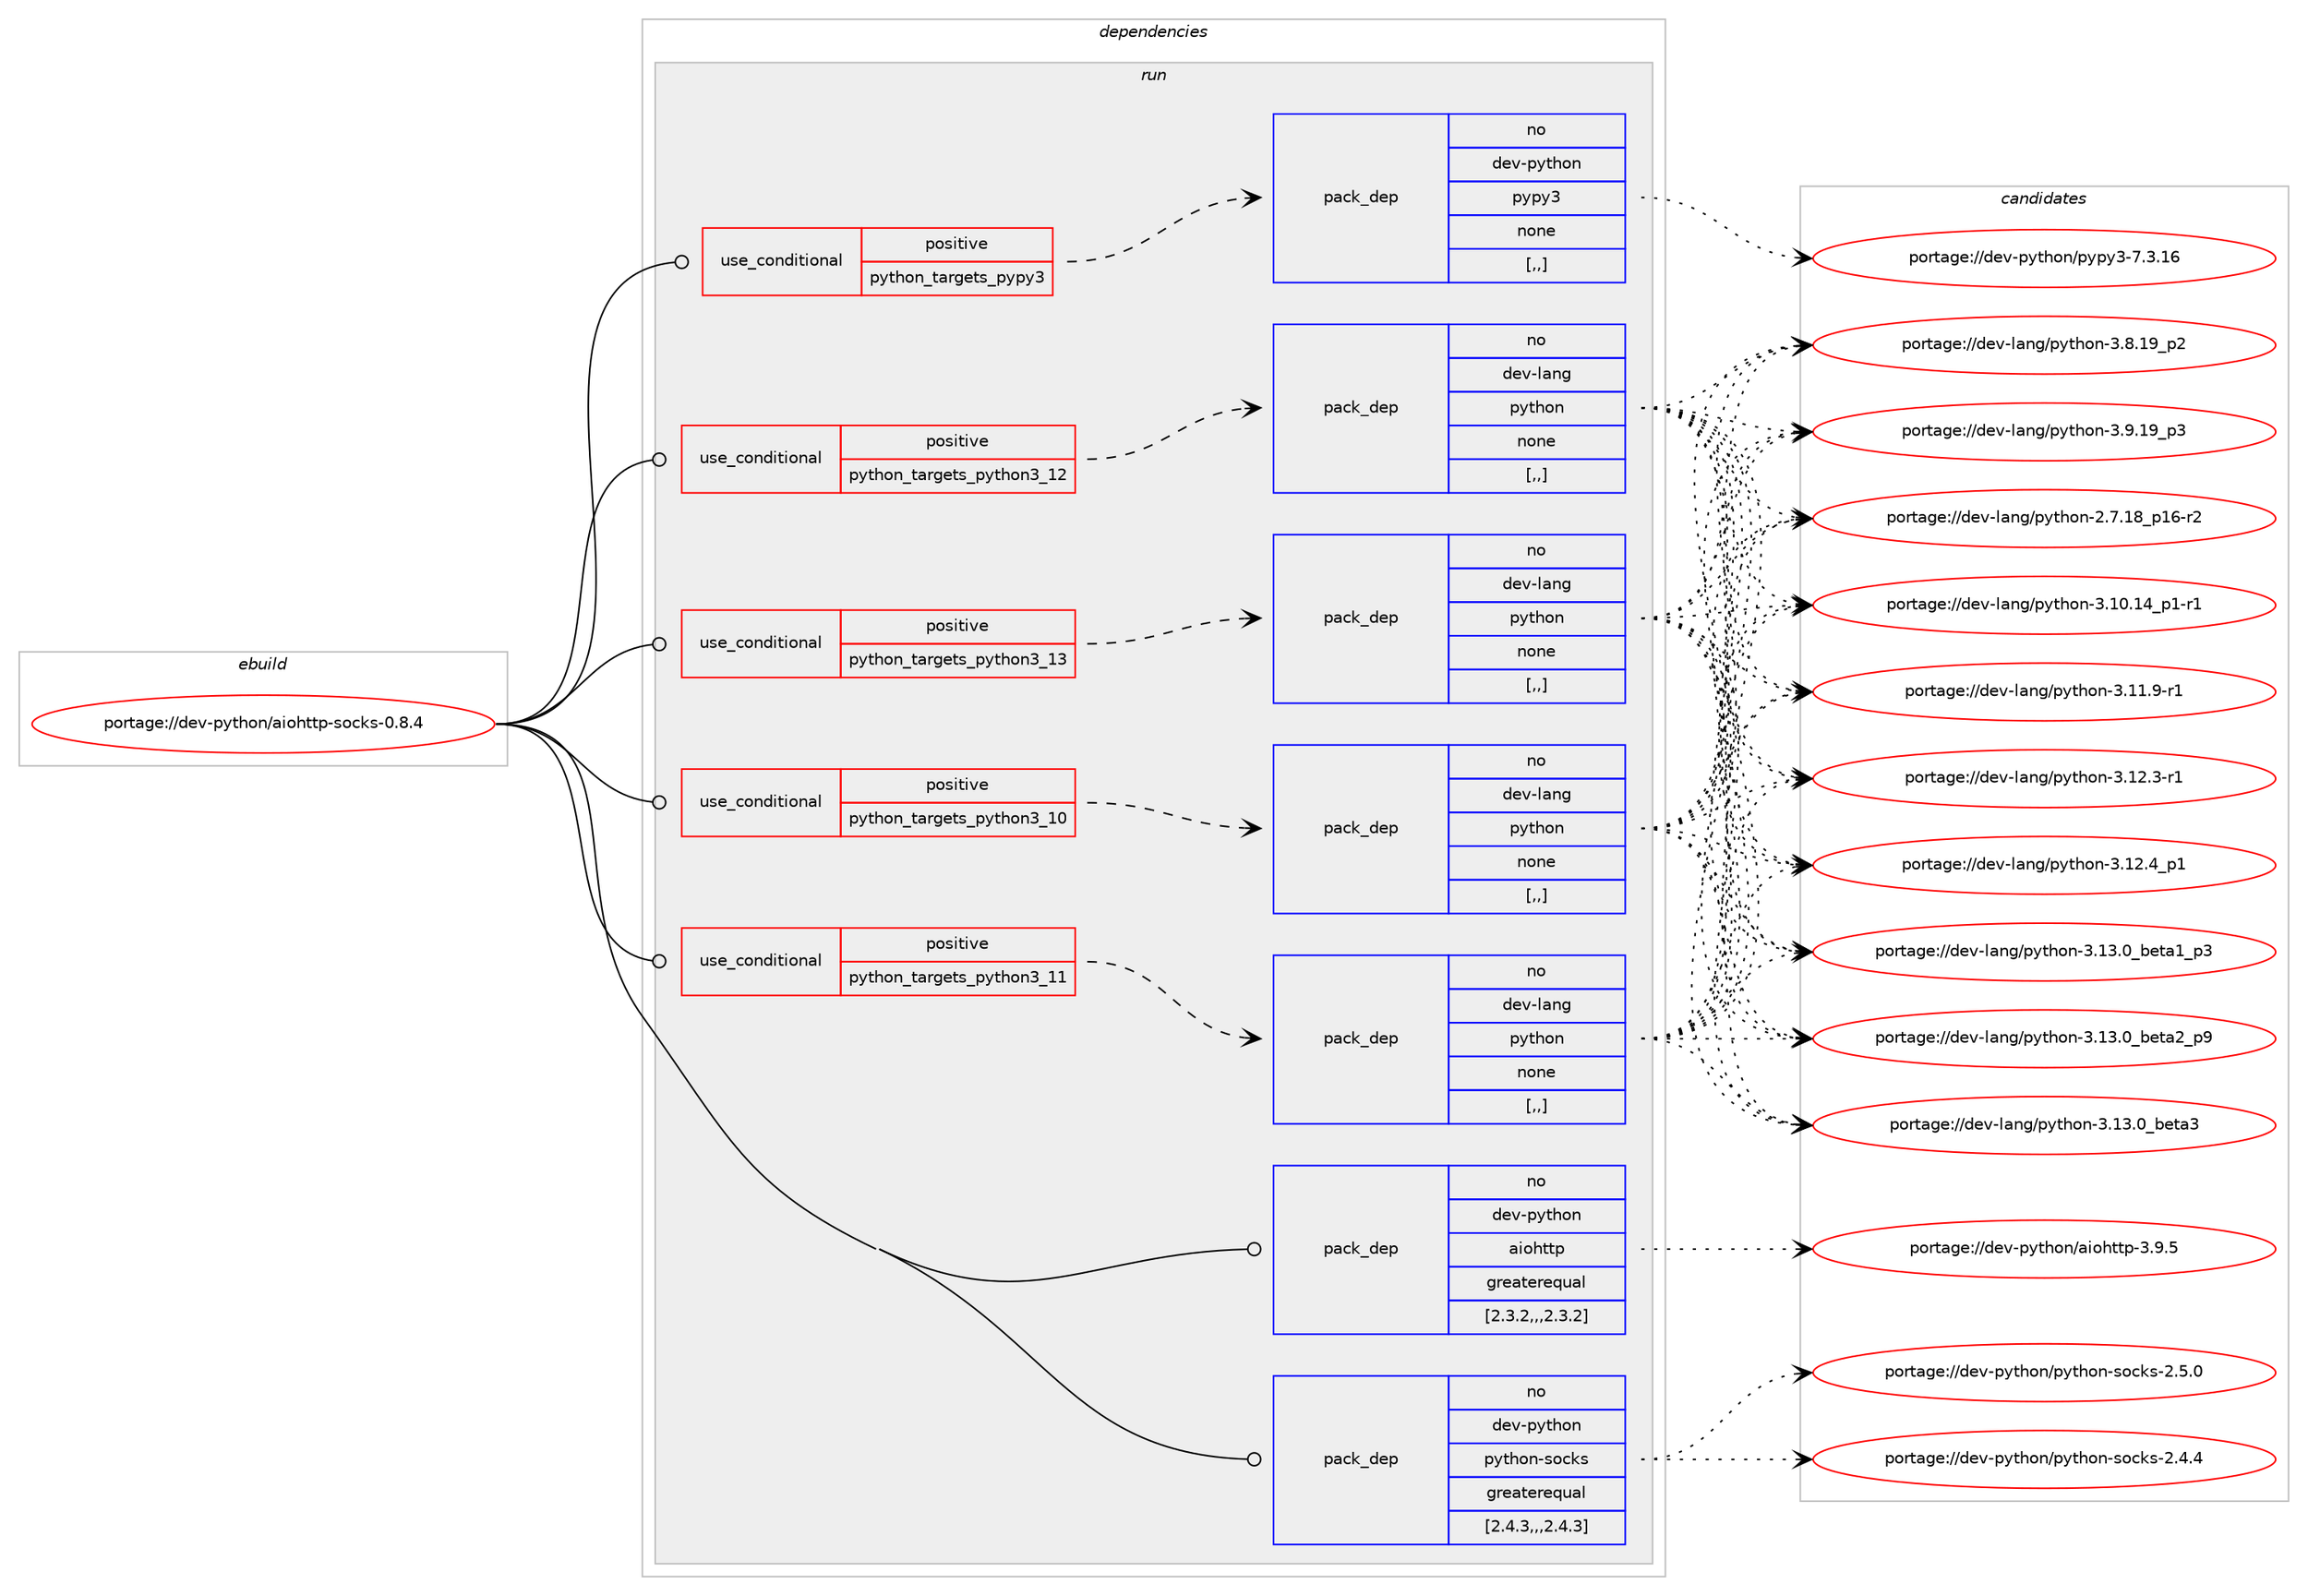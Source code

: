 digraph prolog {

# *************
# Graph options
# *************

newrank=true;
concentrate=true;
compound=true;
graph [rankdir=LR,fontname=Helvetica,fontsize=10,ranksep=1.5];#, ranksep=2.5, nodesep=0.2];
edge  [arrowhead=vee];
node  [fontname=Helvetica,fontsize=10];

# **********
# The ebuild
# **********

subgraph cluster_leftcol {
color=gray;
rank=same;
label=<<i>ebuild</i>>;
id [label="portage://dev-python/aiohttp-socks-0.8.4", color=red, width=4, href="../dev-python/aiohttp-socks-0.8.4.svg"];
}

# ****************
# The dependencies
# ****************

subgraph cluster_midcol {
color=gray;
label=<<i>dependencies</i>>;
subgraph cluster_compile {
fillcolor="#eeeeee";
style=filled;
label=<<i>compile</i>>;
}
subgraph cluster_compileandrun {
fillcolor="#eeeeee";
style=filled;
label=<<i>compile and run</i>>;
}
subgraph cluster_run {
fillcolor="#eeeeee";
style=filled;
label=<<i>run</i>>;
subgraph cond29926 {
dependency138406 [label=<<TABLE BORDER="0" CELLBORDER="1" CELLSPACING="0" CELLPADDING="4"><TR><TD ROWSPAN="3" CELLPADDING="10">use_conditional</TD></TR><TR><TD>positive</TD></TR><TR><TD>python_targets_pypy3</TD></TR></TABLE>>, shape=none, color=red];
subgraph pack107271 {
dependency138407 [label=<<TABLE BORDER="0" CELLBORDER="1" CELLSPACING="0" CELLPADDING="4" WIDTH="220"><TR><TD ROWSPAN="6" CELLPADDING="30">pack_dep</TD></TR><TR><TD WIDTH="110">no</TD></TR><TR><TD>dev-python</TD></TR><TR><TD>pypy3</TD></TR><TR><TD>none</TD></TR><TR><TD>[,,]</TD></TR></TABLE>>, shape=none, color=blue];
}
dependency138406:e -> dependency138407:w [weight=20,style="dashed",arrowhead="vee"];
}
id:e -> dependency138406:w [weight=20,style="solid",arrowhead="odot"];
subgraph cond29927 {
dependency138408 [label=<<TABLE BORDER="0" CELLBORDER="1" CELLSPACING="0" CELLPADDING="4"><TR><TD ROWSPAN="3" CELLPADDING="10">use_conditional</TD></TR><TR><TD>positive</TD></TR><TR><TD>python_targets_python3_10</TD></TR></TABLE>>, shape=none, color=red];
subgraph pack107272 {
dependency138409 [label=<<TABLE BORDER="0" CELLBORDER="1" CELLSPACING="0" CELLPADDING="4" WIDTH="220"><TR><TD ROWSPAN="6" CELLPADDING="30">pack_dep</TD></TR><TR><TD WIDTH="110">no</TD></TR><TR><TD>dev-lang</TD></TR><TR><TD>python</TD></TR><TR><TD>none</TD></TR><TR><TD>[,,]</TD></TR></TABLE>>, shape=none, color=blue];
}
dependency138408:e -> dependency138409:w [weight=20,style="dashed",arrowhead="vee"];
}
id:e -> dependency138408:w [weight=20,style="solid",arrowhead="odot"];
subgraph cond29928 {
dependency138410 [label=<<TABLE BORDER="0" CELLBORDER="1" CELLSPACING="0" CELLPADDING="4"><TR><TD ROWSPAN="3" CELLPADDING="10">use_conditional</TD></TR><TR><TD>positive</TD></TR><TR><TD>python_targets_python3_11</TD></TR></TABLE>>, shape=none, color=red];
subgraph pack107273 {
dependency138411 [label=<<TABLE BORDER="0" CELLBORDER="1" CELLSPACING="0" CELLPADDING="4" WIDTH="220"><TR><TD ROWSPAN="6" CELLPADDING="30">pack_dep</TD></TR><TR><TD WIDTH="110">no</TD></TR><TR><TD>dev-lang</TD></TR><TR><TD>python</TD></TR><TR><TD>none</TD></TR><TR><TD>[,,]</TD></TR></TABLE>>, shape=none, color=blue];
}
dependency138410:e -> dependency138411:w [weight=20,style="dashed",arrowhead="vee"];
}
id:e -> dependency138410:w [weight=20,style="solid",arrowhead="odot"];
subgraph cond29929 {
dependency138412 [label=<<TABLE BORDER="0" CELLBORDER="1" CELLSPACING="0" CELLPADDING="4"><TR><TD ROWSPAN="3" CELLPADDING="10">use_conditional</TD></TR><TR><TD>positive</TD></TR><TR><TD>python_targets_python3_12</TD></TR></TABLE>>, shape=none, color=red];
subgraph pack107274 {
dependency138413 [label=<<TABLE BORDER="0" CELLBORDER="1" CELLSPACING="0" CELLPADDING="4" WIDTH="220"><TR><TD ROWSPAN="6" CELLPADDING="30">pack_dep</TD></TR><TR><TD WIDTH="110">no</TD></TR><TR><TD>dev-lang</TD></TR><TR><TD>python</TD></TR><TR><TD>none</TD></TR><TR><TD>[,,]</TD></TR></TABLE>>, shape=none, color=blue];
}
dependency138412:e -> dependency138413:w [weight=20,style="dashed",arrowhead="vee"];
}
id:e -> dependency138412:w [weight=20,style="solid",arrowhead="odot"];
subgraph cond29930 {
dependency138414 [label=<<TABLE BORDER="0" CELLBORDER="1" CELLSPACING="0" CELLPADDING="4"><TR><TD ROWSPAN="3" CELLPADDING="10">use_conditional</TD></TR><TR><TD>positive</TD></TR><TR><TD>python_targets_python3_13</TD></TR></TABLE>>, shape=none, color=red];
subgraph pack107275 {
dependency138415 [label=<<TABLE BORDER="0" CELLBORDER="1" CELLSPACING="0" CELLPADDING="4" WIDTH="220"><TR><TD ROWSPAN="6" CELLPADDING="30">pack_dep</TD></TR><TR><TD WIDTH="110">no</TD></TR><TR><TD>dev-lang</TD></TR><TR><TD>python</TD></TR><TR><TD>none</TD></TR><TR><TD>[,,]</TD></TR></TABLE>>, shape=none, color=blue];
}
dependency138414:e -> dependency138415:w [weight=20,style="dashed",arrowhead="vee"];
}
id:e -> dependency138414:w [weight=20,style="solid",arrowhead="odot"];
subgraph pack107276 {
dependency138416 [label=<<TABLE BORDER="0" CELLBORDER="1" CELLSPACING="0" CELLPADDING="4" WIDTH="220"><TR><TD ROWSPAN="6" CELLPADDING="30">pack_dep</TD></TR><TR><TD WIDTH="110">no</TD></TR><TR><TD>dev-python</TD></TR><TR><TD>aiohttp</TD></TR><TR><TD>greaterequal</TD></TR><TR><TD>[2.3.2,,,2.3.2]</TD></TR></TABLE>>, shape=none, color=blue];
}
id:e -> dependency138416:w [weight=20,style="solid",arrowhead="odot"];
subgraph pack107277 {
dependency138417 [label=<<TABLE BORDER="0" CELLBORDER="1" CELLSPACING="0" CELLPADDING="4" WIDTH="220"><TR><TD ROWSPAN="6" CELLPADDING="30">pack_dep</TD></TR><TR><TD WIDTH="110">no</TD></TR><TR><TD>dev-python</TD></TR><TR><TD>python-socks</TD></TR><TR><TD>greaterequal</TD></TR><TR><TD>[2.4.3,,,2.4.3]</TD></TR></TABLE>>, shape=none, color=blue];
}
id:e -> dependency138417:w [weight=20,style="solid",arrowhead="odot"];
}
}

# **************
# The candidates
# **************

subgraph cluster_choices {
rank=same;
color=gray;
label=<<i>candidates</i>>;

subgraph choice107271 {
color=black;
nodesep=1;
choice10010111845112121116104111110471121211121215145554651464954 [label="portage://dev-python/pypy3-7.3.16", color=red, width=4,href="../dev-python/pypy3-7.3.16.svg"];
dependency138407:e -> choice10010111845112121116104111110471121211121215145554651464954:w [style=dotted,weight="100"];
}
subgraph choice107272 {
color=black;
nodesep=1;
choice100101118451089711010347112121116104111110455046554649569511249544511450 [label="portage://dev-lang/python-2.7.18_p16-r2", color=red, width=4,href="../dev-lang/python-2.7.18_p16-r2.svg"];
choice100101118451089711010347112121116104111110455146494846495295112494511449 [label="portage://dev-lang/python-3.10.14_p1-r1", color=red, width=4,href="../dev-lang/python-3.10.14_p1-r1.svg"];
choice100101118451089711010347112121116104111110455146494946574511449 [label="portage://dev-lang/python-3.11.9-r1", color=red, width=4,href="../dev-lang/python-3.11.9-r1.svg"];
choice100101118451089711010347112121116104111110455146495046514511449 [label="portage://dev-lang/python-3.12.3-r1", color=red, width=4,href="../dev-lang/python-3.12.3-r1.svg"];
choice100101118451089711010347112121116104111110455146495046529511249 [label="portage://dev-lang/python-3.12.4_p1", color=red, width=4,href="../dev-lang/python-3.12.4_p1.svg"];
choice10010111845108971101034711212111610411111045514649514648959810111697499511251 [label="portage://dev-lang/python-3.13.0_beta1_p3", color=red, width=4,href="../dev-lang/python-3.13.0_beta1_p3.svg"];
choice10010111845108971101034711212111610411111045514649514648959810111697509511257 [label="portage://dev-lang/python-3.13.0_beta2_p9", color=red, width=4,href="../dev-lang/python-3.13.0_beta2_p9.svg"];
choice1001011184510897110103471121211161041111104551464951464895981011169751 [label="portage://dev-lang/python-3.13.0_beta3", color=red, width=4,href="../dev-lang/python-3.13.0_beta3.svg"];
choice100101118451089711010347112121116104111110455146564649579511250 [label="portage://dev-lang/python-3.8.19_p2", color=red, width=4,href="../dev-lang/python-3.8.19_p2.svg"];
choice100101118451089711010347112121116104111110455146574649579511251 [label="portage://dev-lang/python-3.9.19_p3", color=red, width=4,href="../dev-lang/python-3.9.19_p3.svg"];
dependency138409:e -> choice100101118451089711010347112121116104111110455046554649569511249544511450:w [style=dotted,weight="100"];
dependency138409:e -> choice100101118451089711010347112121116104111110455146494846495295112494511449:w [style=dotted,weight="100"];
dependency138409:e -> choice100101118451089711010347112121116104111110455146494946574511449:w [style=dotted,weight="100"];
dependency138409:e -> choice100101118451089711010347112121116104111110455146495046514511449:w [style=dotted,weight="100"];
dependency138409:e -> choice100101118451089711010347112121116104111110455146495046529511249:w [style=dotted,weight="100"];
dependency138409:e -> choice10010111845108971101034711212111610411111045514649514648959810111697499511251:w [style=dotted,weight="100"];
dependency138409:e -> choice10010111845108971101034711212111610411111045514649514648959810111697509511257:w [style=dotted,weight="100"];
dependency138409:e -> choice1001011184510897110103471121211161041111104551464951464895981011169751:w [style=dotted,weight="100"];
dependency138409:e -> choice100101118451089711010347112121116104111110455146564649579511250:w [style=dotted,weight="100"];
dependency138409:e -> choice100101118451089711010347112121116104111110455146574649579511251:w [style=dotted,weight="100"];
}
subgraph choice107273 {
color=black;
nodesep=1;
choice100101118451089711010347112121116104111110455046554649569511249544511450 [label="portage://dev-lang/python-2.7.18_p16-r2", color=red, width=4,href="../dev-lang/python-2.7.18_p16-r2.svg"];
choice100101118451089711010347112121116104111110455146494846495295112494511449 [label="portage://dev-lang/python-3.10.14_p1-r1", color=red, width=4,href="../dev-lang/python-3.10.14_p1-r1.svg"];
choice100101118451089711010347112121116104111110455146494946574511449 [label="portage://dev-lang/python-3.11.9-r1", color=red, width=4,href="../dev-lang/python-3.11.9-r1.svg"];
choice100101118451089711010347112121116104111110455146495046514511449 [label="portage://dev-lang/python-3.12.3-r1", color=red, width=4,href="../dev-lang/python-3.12.3-r1.svg"];
choice100101118451089711010347112121116104111110455146495046529511249 [label="portage://dev-lang/python-3.12.4_p1", color=red, width=4,href="../dev-lang/python-3.12.4_p1.svg"];
choice10010111845108971101034711212111610411111045514649514648959810111697499511251 [label="portage://dev-lang/python-3.13.0_beta1_p3", color=red, width=4,href="../dev-lang/python-3.13.0_beta1_p3.svg"];
choice10010111845108971101034711212111610411111045514649514648959810111697509511257 [label="portage://dev-lang/python-3.13.0_beta2_p9", color=red, width=4,href="../dev-lang/python-3.13.0_beta2_p9.svg"];
choice1001011184510897110103471121211161041111104551464951464895981011169751 [label="portage://dev-lang/python-3.13.0_beta3", color=red, width=4,href="../dev-lang/python-3.13.0_beta3.svg"];
choice100101118451089711010347112121116104111110455146564649579511250 [label="portage://dev-lang/python-3.8.19_p2", color=red, width=4,href="../dev-lang/python-3.8.19_p2.svg"];
choice100101118451089711010347112121116104111110455146574649579511251 [label="portage://dev-lang/python-3.9.19_p3", color=red, width=4,href="../dev-lang/python-3.9.19_p3.svg"];
dependency138411:e -> choice100101118451089711010347112121116104111110455046554649569511249544511450:w [style=dotted,weight="100"];
dependency138411:e -> choice100101118451089711010347112121116104111110455146494846495295112494511449:w [style=dotted,weight="100"];
dependency138411:e -> choice100101118451089711010347112121116104111110455146494946574511449:w [style=dotted,weight="100"];
dependency138411:e -> choice100101118451089711010347112121116104111110455146495046514511449:w [style=dotted,weight="100"];
dependency138411:e -> choice100101118451089711010347112121116104111110455146495046529511249:w [style=dotted,weight="100"];
dependency138411:e -> choice10010111845108971101034711212111610411111045514649514648959810111697499511251:w [style=dotted,weight="100"];
dependency138411:e -> choice10010111845108971101034711212111610411111045514649514648959810111697509511257:w [style=dotted,weight="100"];
dependency138411:e -> choice1001011184510897110103471121211161041111104551464951464895981011169751:w [style=dotted,weight="100"];
dependency138411:e -> choice100101118451089711010347112121116104111110455146564649579511250:w [style=dotted,weight="100"];
dependency138411:e -> choice100101118451089711010347112121116104111110455146574649579511251:w [style=dotted,weight="100"];
}
subgraph choice107274 {
color=black;
nodesep=1;
choice100101118451089711010347112121116104111110455046554649569511249544511450 [label="portage://dev-lang/python-2.7.18_p16-r2", color=red, width=4,href="../dev-lang/python-2.7.18_p16-r2.svg"];
choice100101118451089711010347112121116104111110455146494846495295112494511449 [label="portage://dev-lang/python-3.10.14_p1-r1", color=red, width=4,href="../dev-lang/python-3.10.14_p1-r1.svg"];
choice100101118451089711010347112121116104111110455146494946574511449 [label="portage://dev-lang/python-3.11.9-r1", color=red, width=4,href="../dev-lang/python-3.11.9-r1.svg"];
choice100101118451089711010347112121116104111110455146495046514511449 [label="portage://dev-lang/python-3.12.3-r1", color=red, width=4,href="../dev-lang/python-3.12.3-r1.svg"];
choice100101118451089711010347112121116104111110455146495046529511249 [label="portage://dev-lang/python-3.12.4_p1", color=red, width=4,href="../dev-lang/python-3.12.4_p1.svg"];
choice10010111845108971101034711212111610411111045514649514648959810111697499511251 [label="portage://dev-lang/python-3.13.0_beta1_p3", color=red, width=4,href="../dev-lang/python-3.13.0_beta1_p3.svg"];
choice10010111845108971101034711212111610411111045514649514648959810111697509511257 [label="portage://dev-lang/python-3.13.0_beta2_p9", color=red, width=4,href="../dev-lang/python-3.13.0_beta2_p9.svg"];
choice1001011184510897110103471121211161041111104551464951464895981011169751 [label="portage://dev-lang/python-3.13.0_beta3", color=red, width=4,href="../dev-lang/python-3.13.0_beta3.svg"];
choice100101118451089711010347112121116104111110455146564649579511250 [label="portage://dev-lang/python-3.8.19_p2", color=red, width=4,href="../dev-lang/python-3.8.19_p2.svg"];
choice100101118451089711010347112121116104111110455146574649579511251 [label="portage://dev-lang/python-3.9.19_p3", color=red, width=4,href="../dev-lang/python-3.9.19_p3.svg"];
dependency138413:e -> choice100101118451089711010347112121116104111110455046554649569511249544511450:w [style=dotted,weight="100"];
dependency138413:e -> choice100101118451089711010347112121116104111110455146494846495295112494511449:w [style=dotted,weight="100"];
dependency138413:e -> choice100101118451089711010347112121116104111110455146494946574511449:w [style=dotted,weight="100"];
dependency138413:e -> choice100101118451089711010347112121116104111110455146495046514511449:w [style=dotted,weight="100"];
dependency138413:e -> choice100101118451089711010347112121116104111110455146495046529511249:w [style=dotted,weight="100"];
dependency138413:e -> choice10010111845108971101034711212111610411111045514649514648959810111697499511251:w [style=dotted,weight="100"];
dependency138413:e -> choice10010111845108971101034711212111610411111045514649514648959810111697509511257:w [style=dotted,weight="100"];
dependency138413:e -> choice1001011184510897110103471121211161041111104551464951464895981011169751:w [style=dotted,weight="100"];
dependency138413:e -> choice100101118451089711010347112121116104111110455146564649579511250:w [style=dotted,weight="100"];
dependency138413:e -> choice100101118451089711010347112121116104111110455146574649579511251:w [style=dotted,weight="100"];
}
subgraph choice107275 {
color=black;
nodesep=1;
choice100101118451089711010347112121116104111110455046554649569511249544511450 [label="portage://dev-lang/python-2.7.18_p16-r2", color=red, width=4,href="../dev-lang/python-2.7.18_p16-r2.svg"];
choice100101118451089711010347112121116104111110455146494846495295112494511449 [label="portage://dev-lang/python-3.10.14_p1-r1", color=red, width=4,href="../dev-lang/python-3.10.14_p1-r1.svg"];
choice100101118451089711010347112121116104111110455146494946574511449 [label="portage://dev-lang/python-3.11.9-r1", color=red, width=4,href="../dev-lang/python-3.11.9-r1.svg"];
choice100101118451089711010347112121116104111110455146495046514511449 [label="portage://dev-lang/python-3.12.3-r1", color=red, width=4,href="../dev-lang/python-3.12.3-r1.svg"];
choice100101118451089711010347112121116104111110455146495046529511249 [label="portage://dev-lang/python-3.12.4_p1", color=red, width=4,href="../dev-lang/python-3.12.4_p1.svg"];
choice10010111845108971101034711212111610411111045514649514648959810111697499511251 [label="portage://dev-lang/python-3.13.0_beta1_p3", color=red, width=4,href="../dev-lang/python-3.13.0_beta1_p3.svg"];
choice10010111845108971101034711212111610411111045514649514648959810111697509511257 [label="portage://dev-lang/python-3.13.0_beta2_p9", color=red, width=4,href="../dev-lang/python-3.13.0_beta2_p9.svg"];
choice1001011184510897110103471121211161041111104551464951464895981011169751 [label="portage://dev-lang/python-3.13.0_beta3", color=red, width=4,href="../dev-lang/python-3.13.0_beta3.svg"];
choice100101118451089711010347112121116104111110455146564649579511250 [label="portage://dev-lang/python-3.8.19_p2", color=red, width=4,href="../dev-lang/python-3.8.19_p2.svg"];
choice100101118451089711010347112121116104111110455146574649579511251 [label="portage://dev-lang/python-3.9.19_p3", color=red, width=4,href="../dev-lang/python-3.9.19_p3.svg"];
dependency138415:e -> choice100101118451089711010347112121116104111110455046554649569511249544511450:w [style=dotted,weight="100"];
dependency138415:e -> choice100101118451089711010347112121116104111110455146494846495295112494511449:w [style=dotted,weight="100"];
dependency138415:e -> choice100101118451089711010347112121116104111110455146494946574511449:w [style=dotted,weight="100"];
dependency138415:e -> choice100101118451089711010347112121116104111110455146495046514511449:w [style=dotted,weight="100"];
dependency138415:e -> choice100101118451089711010347112121116104111110455146495046529511249:w [style=dotted,weight="100"];
dependency138415:e -> choice10010111845108971101034711212111610411111045514649514648959810111697499511251:w [style=dotted,weight="100"];
dependency138415:e -> choice10010111845108971101034711212111610411111045514649514648959810111697509511257:w [style=dotted,weight="100"];
dependency138415:e -> choice1001011184510897110103471121211161041111104551464951464895981011169751:w [style=dotted,weight="100"];
dependency138415:e -> choice100101118451089711010347112121116104111110455146564649579511250:w [style=dotted,weight="100"];
dependency138415:e -> choice100101118451089711010347112121116104111110455146574649579511251:w [style=dotted,weight="100"];
}
subgraph choice107276 {
color=black;
nodesep=1;
choice100101118451121211161041111104797105111104116116112455146574653 [label="portage://dev-python/aiohttp-3.9.5", color=red, width=4,href="../dev-python/aiohttp-3.9.5.svg"];
dependency138416:e -> choice100101118451121211161041111104797105111104116116112455146574653:w [style=dotted,weight="100"];
}
subgraph choice107277 {
color=black;
nodesep=1;
choice10010111845112121116104111110471121211161041111104511511199107115455046524652 [label="portage://dev-python/python-socks-2.4.4", color=red, width=4,href="../dev-python/python-socks-2.4.4.svg"];
choice10010111845112121116104111110471121211161041111104511511199107115455046534648 [label="portage://dev-python/python-socks-2.5.0", color=red, width=4,href="../dev-python/python-socks-2.5.0.svg"];
dependency138417:e -> choice10010111845112121116104111110471121211161041111104511511199107115455046524652:w [style=dotted,weight="100"];
dependency138417:e -> choice10010111845112121116104111110471121211161041111104511511199107115455046534648:w [style=dotted,weight="100"];
}
}

}
